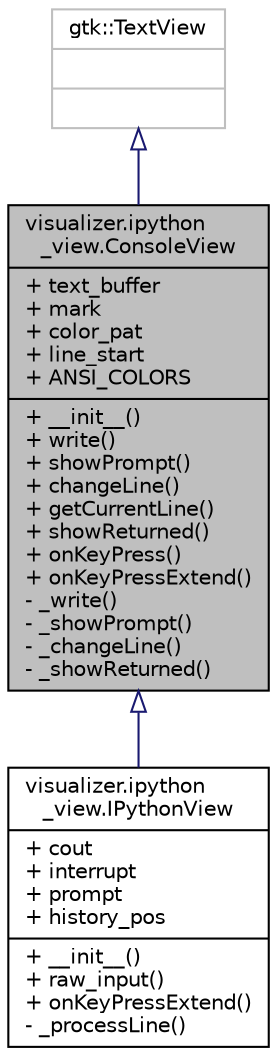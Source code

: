 digraph "visualizer.ipython_view.ConsoleView"
{
  edge [fontname="Helvetica",fontsize="10",labelfontname="Helvetica",labelfontsize="10"];
  node [fontname="Helvetica",fontsize="10",shape=record];
  Node1 [label="{visualizer.ipython\l_view.ConsoleView\n|+ text_buffer\l+ mark\l+ color_pat\l+ line_start\l+ ANSI_COLORS\l|+ __init__()\l+ write()\l+ showPrompt()\l+ changeLine()\l+ getCurrentLine()\l+ showReturned()\l+ onKeyPress()\l+ onKeyPressExtend()\l- _write()\l- _showPrompt()\l- _changeLine()\l- _showReturned()\l}",height=0.2,width=0.4,color="black", fillcolor="grey75", style="filled", fontcolor="black"];
  Node2 -> Node1 [dir="back",color="midnightblue",fontsize="10",style="solid",arrowtail="onormal"];
  Node2 [label="{gtk::TextView\n||}",height=0.2,width=0.4,color="grey75", fillcolor="white", style="filled"];
  Node1 -> Node3 [dir="back",color="midnightblue",fontsize="10",style="solid",arrowtail="onormal"];
  Node3 [label="{visualizer.ipython\l_view.IPythonView\n|+ cout\l+ interrupt\l+ prompt\l+ history_pos\l|+ __init__()\l+ raw_input()\l+ onKeyPressExtend()\l- _processLine()\l}",height=0.2,width=0.4,color="black", fillcolor="white", style="filled",URL="$d1/dcb/classvisualizer_1_1ipython__view_1_1IPythonView.html",tooltip="IPythonView class. "];
}
